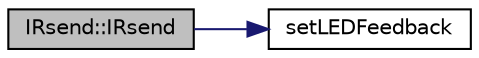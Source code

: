 digraph "IRsend::IRsend"
{
 // LATEX_PDF_SIZE
  edge [fontname="Helvetica",fontsize="10",labelfontname="Helvetica",labelfontsize="10"];
  node [fontname="Helvetica",fontsize="10",shape=record];
  rankdir="LR";
  Node1 [label="IRsend::IRsend",height=0.2,width=0.4,color="black", fillcolor="grey75", style="filled", fontcolor="black",tooltip=" "];
  Node1 -> Node2 [color="midnightblue",fontsize="10",style="solid"];
  Node2 [label="setLEDFeedback",height=0.2,width=0.4,color="black", fillcolor="white", style="filled",URL="$group___feedback_l_e_d_functions.html#gaa5949b509ec061d9239867caa628cfec",tooltip=" "];
}
